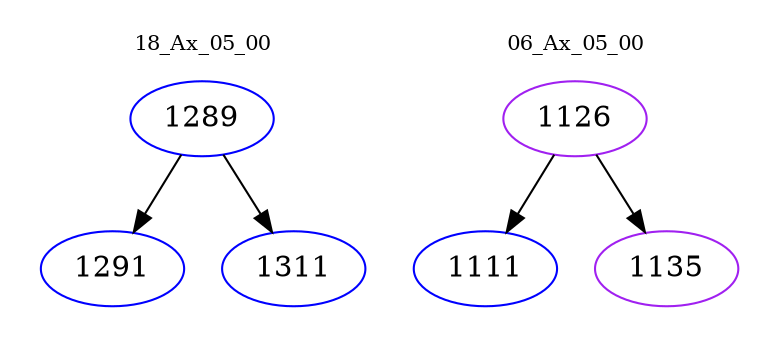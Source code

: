 digraph{
subgraph cluster_0 {
color = white
label = "18_Ax_05_00";
fontsize=10;
T0_1289 [label="1289", color="blue"]
T0_1289 -> T0_1291 [color="black"]
T0_1291 [label="1291", color="blue"]
T0_1289 -> T0_1311 [color="black"]
T0_1311 [label="1311", color="blue"]
}
subgraph cluster_1 {
color = white
label = "06_Ax_05_00";
fontsize=10;
T1_1126 [label="1126", color="purple"]
T1_1126 -> T1_1111 [color="black"]
T1_1111 [label="1111", color="blue"]
T1_1126 -> T1_1135 [color="black"]
T1_1135 [label="1135", color="purple"]
}
}
